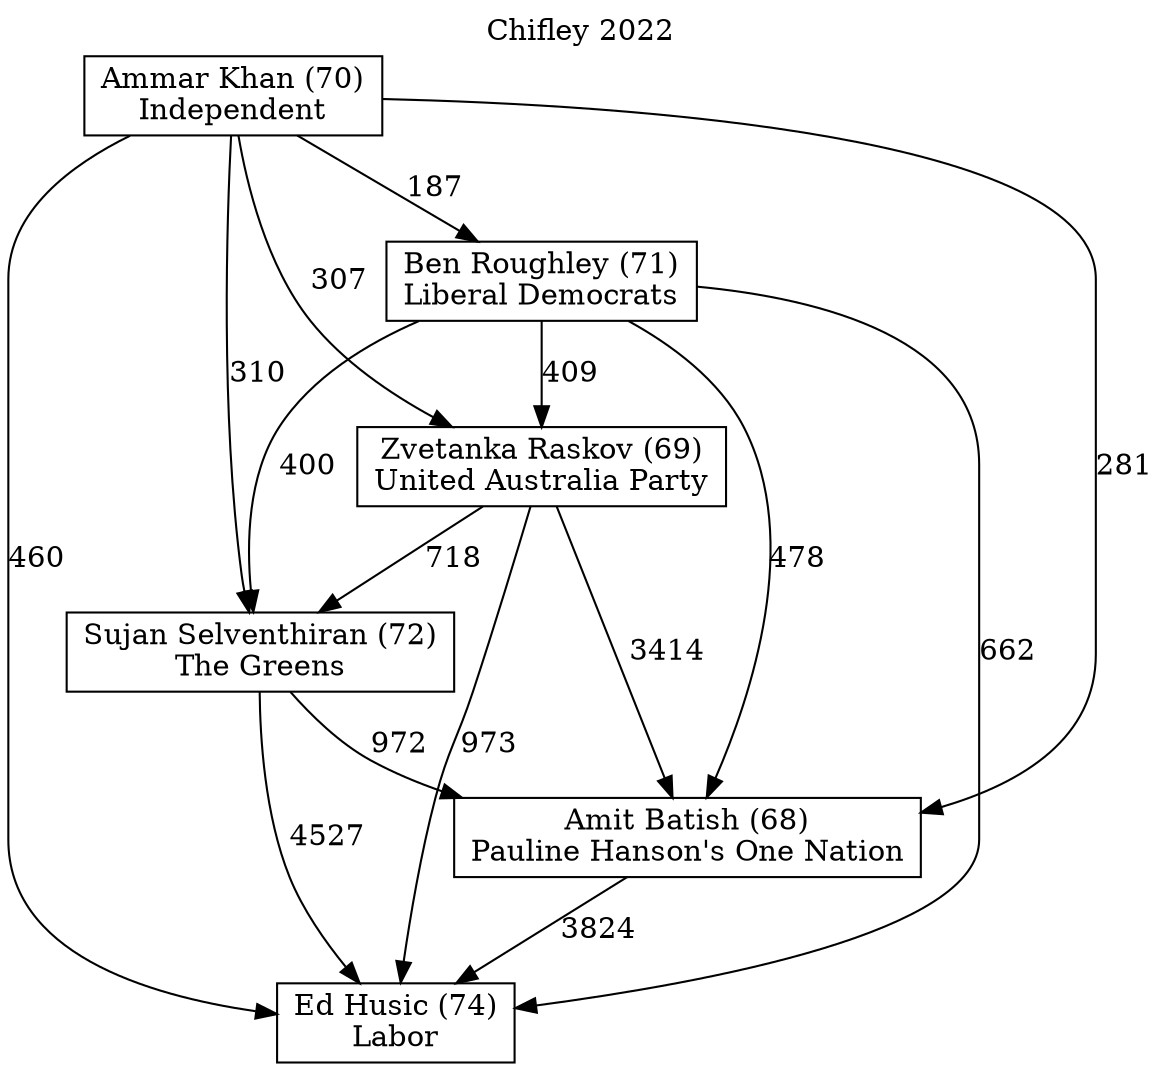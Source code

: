 // House preference flow
digraph "Ed Husic (74)_Chifley_2022" {
	graph [label="Chifley 2022" labelloc=t mclimit=10]
	node [shape=box]
	"Ed Husic (74)" [label="Ed Husic (74)
Labor"]
	"Sujan Selventhiran (72)" [label="Sujan Selventhiran (72)
The Greens"]
	"Amit Batish (68)" [label="Amit Batish (68)
Pauline Hanson's One Nation"]
	"Zvetanka Raskov (69)" [label="Zvetanka Raskov (69)
United Australia Party"]
	"Ammar Khan (70)" [label="Ammar Khan (70)
Independent"]
	"Ben Roughley (71)" [label="Ben Roughley (71)
Liberal Democrats"]
	"Zvetanka Raskov (69)" -> "Sujan Selventhiran (72)" [label=718]
	"Zvetanka Raskov (69)" -> "Ed Husic (74)" [label=973]
	"Zvetanka Raskov (69)" -> "Amit Batish (68)" [label=3414]
	"Ammar Khan (70)" -> "Amit Batish (68)" [label=281]
	"Sujan Selventhiran (72)" -> "Amit Batish (68)" [label=972]
	"Ben Roughley (71)" -> "Zvetanka Raskov (69)" [label=409]
	"Ammar Khan (70)" -> "Sujan Selventhiran (72)" [label=310]
	"Sujan Selventhiran (72)" -> "Ed Husic (74)" [label=4527]
	"Ammar Khan (70)" -> "Ben Roughley (71)" [label=187]
	"Amit Batish (68)" -> "Ed Husic (74)" [label=3824]
	"Ben Roughley (71)" -> "Sujan Selventhiran (72)" [label=400]
	"Ammar Khan (70)" -> "Zvetanka Raskov (69)" [label=307]
	"Ammar Khan (70)" -> "Ed Husic (74)" [label=460]
	"Ben Roughley (71)" -> "Ed Husic (74)" [label=662]
	"Ben Roughley (71)" -> "Amit Batish (68)" [label=478]
}
